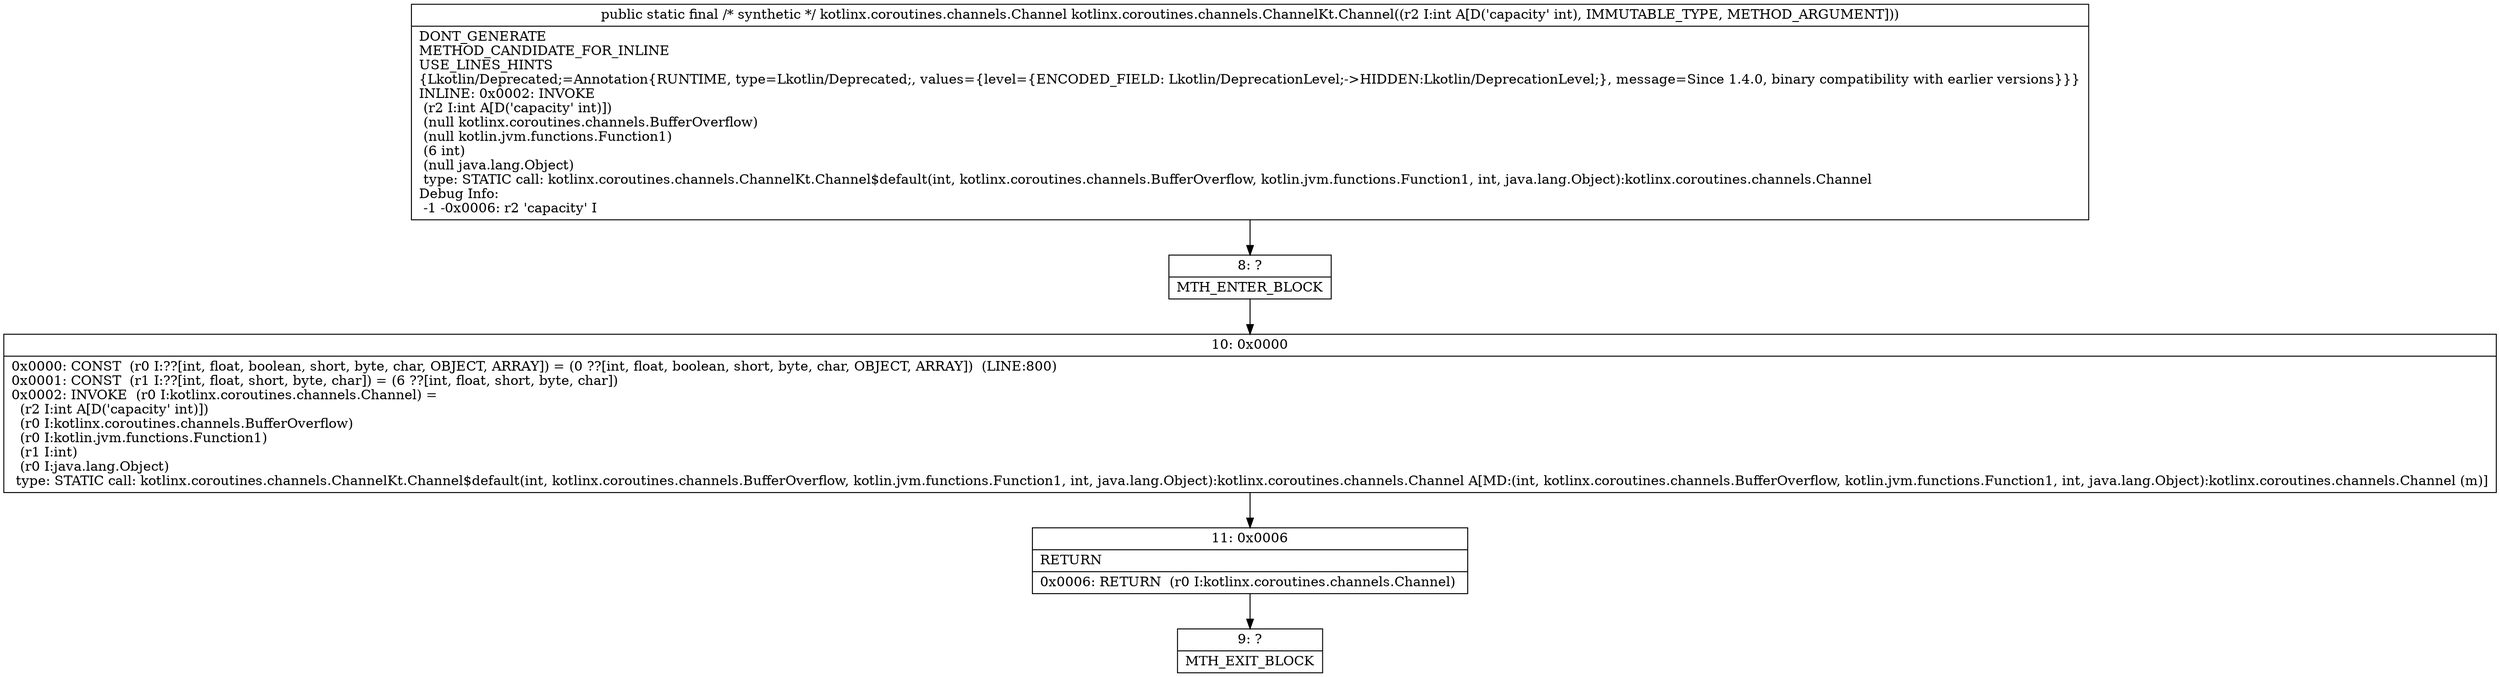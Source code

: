 digraph "CFG forkotlinx.coroutines.channels.ChannelKt.Channel(I)Lkotlinx\/coroutines\/channels\/Channel;" {
Node_8 [shape=record,label="{8\:\ ?|MTH_ENTER_BLOCK\l}"];
Node_10 [shape=record,label="{10\:\ 0x0000|0x0000: CONST  (r0 I:??[int, float, boolean, short, byte, char, OBJECT, ARRAY]) = (0 ??[int, float, boolean, short, byte, char, OBJECT, ARRAY])  (LINE:800)\l0x0001: CONST  (r1 I:??[int, float, short, byte, char]) = (6 ??[int, float, short, byte, char]) \l0x0002: INVOKE  (r0 I:kotlinx.coroutines.channels.Channel) = \l  (r2 I:int A[D('capacity' int)])\l  (r0 I:kotlinx.coroutines.channels.BufferOverflow)\l  (r0 I:kotlin.jvm.functions.Function1)\l  (r1 I:int)\l  (r0 I:java.lang.Object)\l type: STATIC call: kotlinx.coroutines.channels.ChannelKt.Channel$default(int, kotlinx.coroutines.channels.BufferOverflow, kotlin.jvm.functions.Function1, int, java.lang.Object):kotlinx.coroutines.channels.Channel A[MD:(int, kotlinx.coroutines.channels.BufferOverflow, kotlin.jvm.functions.Function1, int, java.lang.Object):kotlinx.coroutines.channels.Channel (m)]\l}"];
Node_11 [shape=record,label="{11\:\ 0x0006|RETURN\l|0x0006: RETURN  (r0 I:kotlinx.coroutines.channels.Channel) \l}"];
Node_9 [shape=record,label="{9\:\ ?|MTH_EXIT_BLOCK\l}"];
MethodNode[shape=record,label="{public static final \/* synthetic *\/ kotlinx.coroutines.channels.Channel kotlinx.coroutines.channels.ChannelKt.Channel((r2 I:int A[D('capacity' int), IMMUTABLE_TYPE, METHOD_ARGUMENT]))  | DONT_GENERATE\lMETHOD_CANDIDATE_FOR_INLINE\lUSE_LINES_HINTS\l\{Lkotlin\/Deprecated;=Annotation\{RUNTIME, type=Lkotlin\/Deprecated;, values=\{level=\{ENCODED_FIELD: Lkotlin\/DeprecationLevel;\-\>HIDDEN:Lkotlin\/DeprecationLevel;\}, message=Since 1.4.0, binary compatibility with earlier versions\}\}\}\lINLINE: 0x0002: INVOKE  \l  (r2 I:int A[D('capacity' int)])\l  (null kotlinx.coroutines.channels.BufferOverflow)\l  (null kotlin.jvm.functions.Function1)\l  (6 int)\l  (null java.lang.Object)\l type: STATIC call: kotlinx.coroutines.channels.ChannelKt.Channel$default(int, kotlinx.coroutines.channels.BufferOverflow, kotlin.jvm.functions.Function1, int, java.lang.Object):kotlinx.coroutines.channels.Channel\lDebug Info:\l  \-1 \-0x0006: r2 'capacity' I\l}"];
MethodNode -> Node_8;Node_8 -> Node_10;
Node_10 -> Node_11;
Node_11 -> Node_9;
}

